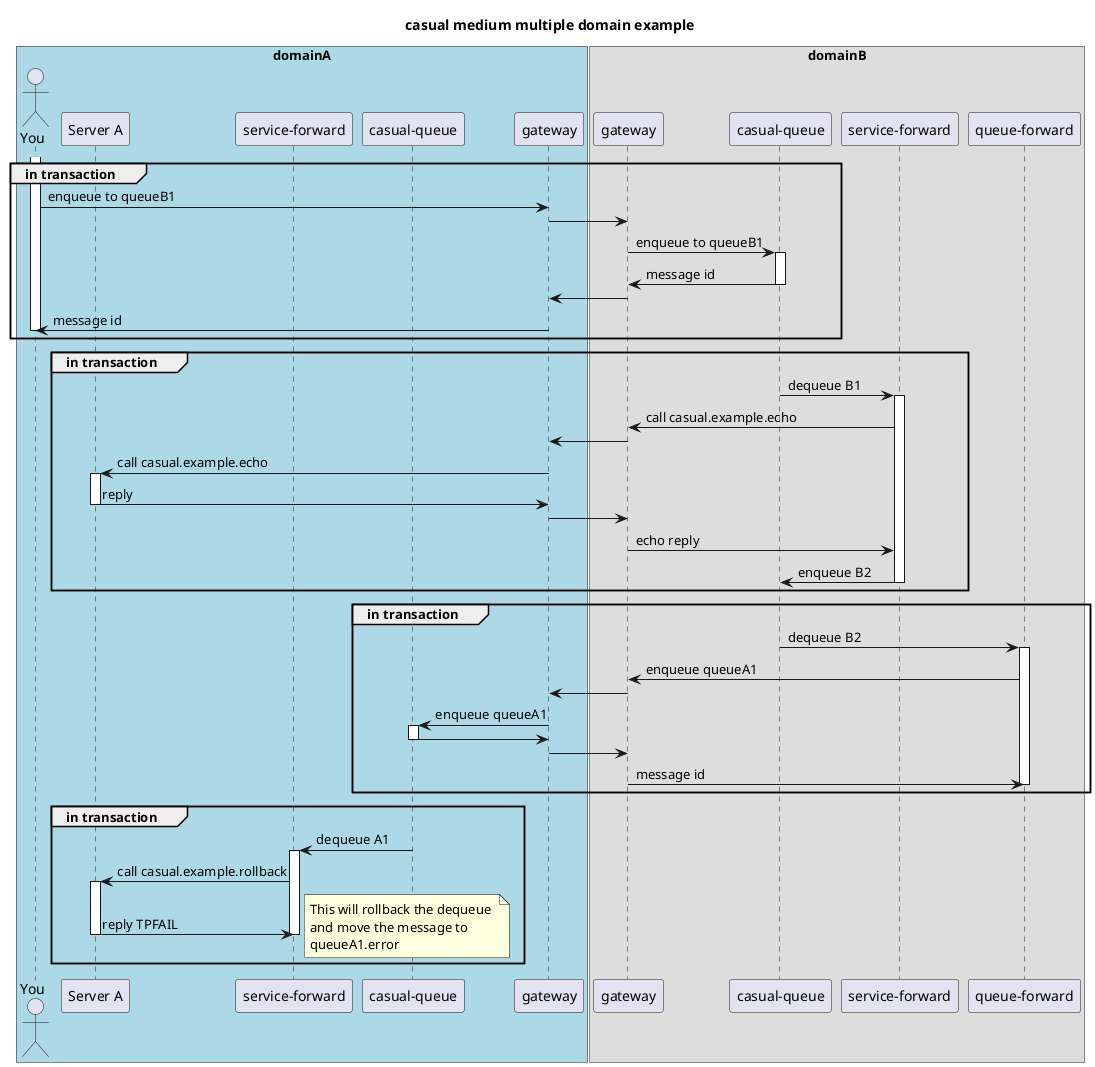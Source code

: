 @startuml

title casual medium multiple domain example

box "domainA" #LightBlue
   actor "You" as AA
   participant "Server A" as SA
   participant "service-forward" as SFA
   participant "casual-queue" as QA
   participant "gateway" as GA
end box

box "domainB"
   participant "gateway" as GB 
   participant "casual-queue" as QB
   participant "service-forward" as SFB
   participant "queue-forward" as QFB
end box

activate AA

group in transaction
AA -> GA: enqueue to queueB1
GA -> GB:
GB -> QB: enqueue to queueB1
activate QB
QB -> GB: message id
deactivate QB
GB -> GA:
GA -> AA: message id
deactivate AA
end

group in transaction
QB -> SFB: dequeue B1
activate SFB
SFB -> GB: call casual.example.echo 
GB -> GA:
GA -> SA: call casual.example.echo 
activate SA
SA -> GA: reply 
deactivate SA
GA -> GB
GB -> SFB: echo reply
SFB -> QB: enqueue B2
deactivate SFB
end

group in transaction
QB -> QFB: dequeue B2
activate QFB
QFB -> GB: enqueue queueA1
GB -> GA
GA -> QA: enqueue queueA1
activate QA
QA -> GA
deactivate QA
GA -> GB
GB -> QFB: message id

deactivate QFB
end

group in transaction

QA -> SFA: dequeue A1
activate SFA
SFA -> SA: call casual.example.rollback
activate SA
SA -> SFA: reply TPFAIL
note right 
   This will rollback the dequeue 
   and move the message to 
   queueA1.error
end note

deactivate SA

deactivate SFA

end



@enduml
